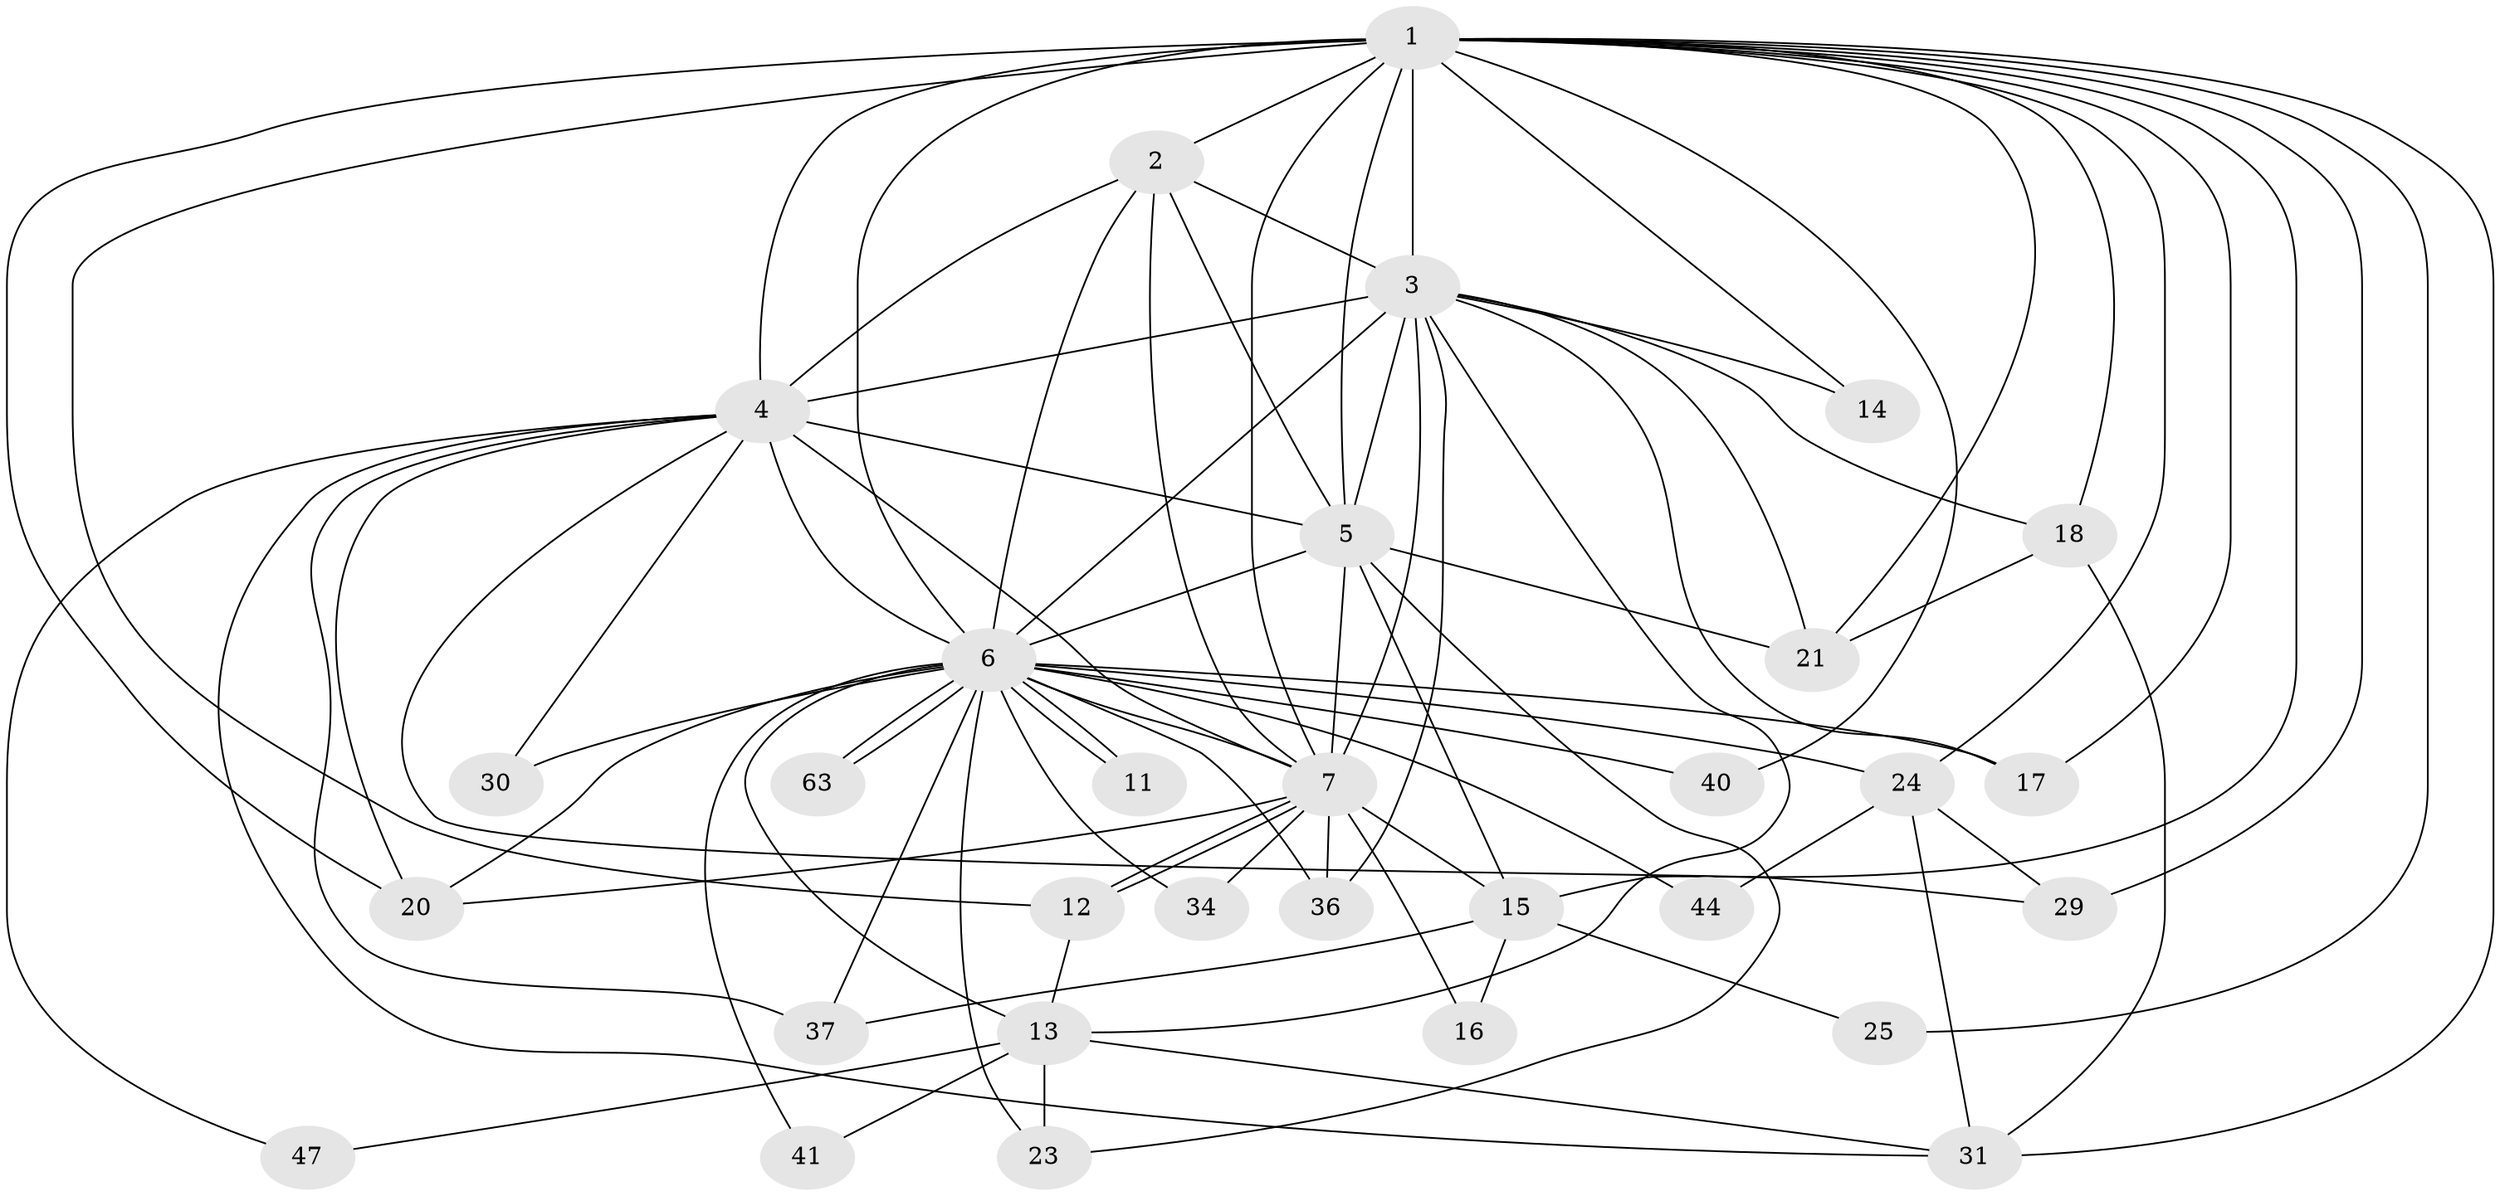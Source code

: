 // original degree distribution, {17: 0.031746031746031744, 9: 0.015873015873015872, 13: 0.031746031746031744, 28: 0.015873015873015872, 16: 0.015873015873015872, 14: 0.015873015873015872, 15: 0.015873015873015872, 19: 0.015873015873015872, 2: 0.5555555555555556, 4: 0.1111111111111111, 7: 0.015873015873015872, 6: 0.031746031746031744, 3: 0.12698412698412698}
// Generated by graph-tools (version 1.1) at 2025/13/03/09/25 04:13:54]
// undirected, 31 vertices, 84 edges
graph export_dot {
graph [start="1"]
  node [color=gray90,style=filled];
  1 [super="+10"];
  2;
  3 [super="+51+9+22"];
  4 [super="+48"];
  5;
  6 [super="+35+19+8+27+52"];
  7;
  11;
  12 [super="+39+33"];
  13;
  14;
  15 [super="+32+54"];
  16;
  17 [super="+38"];
  18;
  20 [super="+55+59"];
  21 [super="+58"];
  23 [super="+26"];
  24 [super="+28+60+49"];
  25;
  29;
  30;
  31 [super="+46+45"];
  34;
  36 [super="+62"];
  37 [super="+42"];
  40;
  41;
  44 [super="+53"];
  47;
  63;
  1 -- 2 [weight=2];
  1 -- 3 [weight=6];
  1 -- 4 [weight=2];
  1 -- 5 [weight=2];
  1 -- 6 [weight=5];
  1 -- 7 [weight=2];
  1 -- 14;
  1 -- 15 [weight=2];
  1 -- 21;
  1 -- 25;
  1 -- 40;
  1 -- 17 [weight=2];
  1 -- 18;
  1 -- 20;
  1 -- 24 [weight=2];
  1 -- 29;
  1 -- 31;
  1 -- 12;
  2 -- 3 [weight=2];
  2 -- 4;
  2 -- 5;
  2 -- 6 [weight=2];
  2 -- 7;
  3 -- 4 [weight=2];
  3 -- 5 [weight=2];
  3 -- 6 [weight=6];
  3 -- 7 [weight=2];
  3 -- 17;
  3 -- 18;
  3 -- 36;
  3 -- 13;
  3 -- 14;
  3 -- 21;
  4 -- 5 [weight=2];
  4 -- 6 [weight=3];
  4 -- 7;
  4 -- 29;
  4 -- 30;
  4 -- 31;
  4 -- 47;
  4 -- 37;
  4 -- 20;
  5 -- 6 [weight=2];
  5 -- 7;
  5 -- 23;
  5 -- 15;
  5 -- 21;
  6 -- 7 [weight=2];
  6 -- 11;
  6 -- 11;
  6 -- 13;
  6 -- 20;
  6 -- 24 [weight=3];
  6 -- 34;
  6 -- 37;
  6 -- 40;
  6 -- 41;
  6 -- 44 [weight=2];
  6 -- 63;
  6 -- 63;
  6 -- 17 [weight=2];
  6 -- 36;
  6 -- 23;
  6 -- 30;
  7 -- 12;
  7 -- 12;
  7 -- 16;
  7 -- 34;
  7 -- 36;
  7 -- 20;
  7 -- 15;
  12 -- 13;
  13 -- 23;
  13 -- 41;
  13 -- 47;
  13 -- 31;
  15 -- 16;
  15 -- 25;
  15 -- 37;
  18 -- 21;
  18 -- 31;
  24 -- 44;
  24 -- 29;
  24 -- 31;
}
